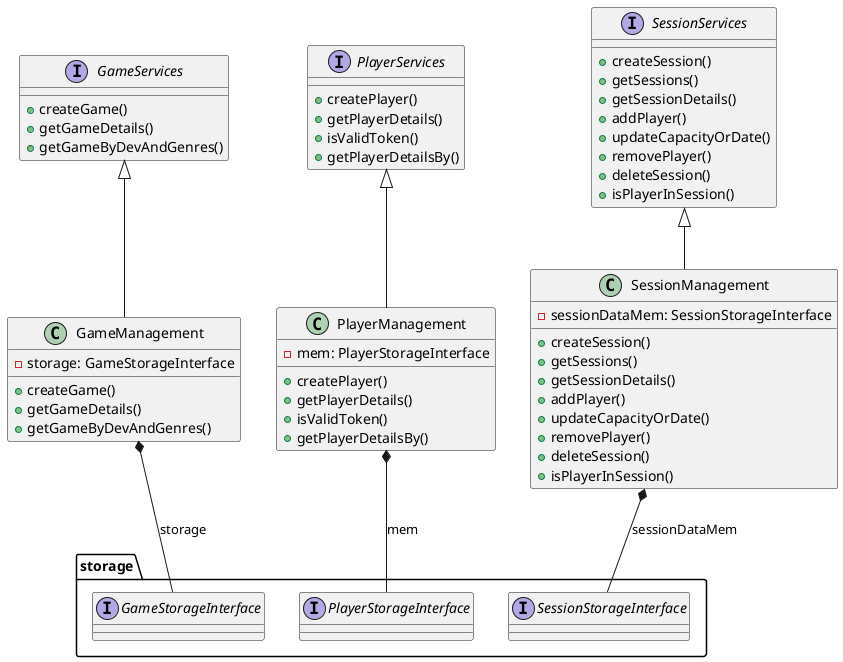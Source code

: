 @startuml
'https://plantuml.com/sequence-diagram

interface GameServices {
    +createGame()
    +getGameDetails()
    +getGameByDevAndGenres()
}

interface PlayerServices {
    +createPlayer()
    +getPlayerDetails()
    +isValidToken()
    +getPlayerDetailsBy()
}

interface SessionServices {
    + createSession()
    + getSessions()
    + getSessionDetails()
    + addPlayer()
    + updateCapacityOrDate()
    + removePlayer()
    + deleteSession()
    + isPlayerInSession()
}

class GameManagement {
    +createGame()
    +getGameDetails()
    +getGameByDevAndGenres()
    -storage: GameStorageInterface
}

class PlayerManagement {
    +createPlayer()
    +getPlayerDetails()
    +isValidToken()
    +getPlayerDetailsBy()
    -mem: PlayerStorageInterface
}

class SessionManagement {
    + createSession()
    + getSessions()
    + getSessionDetails()
    + addPlayer()
    + updateCapacityOrDate()
    + removePlayer()
    + deleteSession()
    + isPlayerInSession()
    -sessionDataMem: SessionStorageInterface
}

GameServices <|-- GameManagement
PlayerServices <|-- PlayerManagement
SessionServices <|-- SessionManagement

package storage {
   interface GameStorageInterface
   interface PlayerStorageInterface
   interface SessionStorageInterface

}

GameManagement *-- storage.GameStorageInterface : storage
PlayerManagement *-- storage.PlayerStorageInterface : mem
SessionManagement *-- storage.SessionStorageInterface : sessionDataMem


@enduml